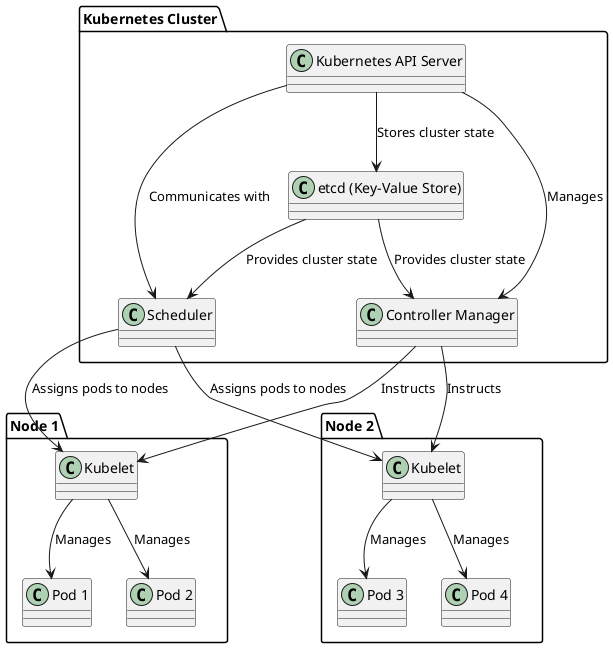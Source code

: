 @startuml
!define RECTANGLE class
!define ARROW -->


package "Kubernetes Cluster" {
    RECTANGLE "Kubernetes API Server" as api_server
    RECTANGLE "Scheduler" as scheduler
    RECTANGLE "Controller Manager" as controller_manager
    RECTANGLE "etcd (Key-Value Store)" as etcd
}

package "Node 1" {
    RECTANGLE "Kubelet" as kubelet_1
    RECTANGLE "Pod 1" as pod_1
    RECTANGLE "Pod 2" as pod_2
}

package "Node 2" {
    RECTANGLE "Kubelet" as kubelet_2
    RECTANGLE "Pod 3" as pod_3
    RECTANGLE "Pod 4" as pod_4
}

api_server ARROW scheduler : Communicates with
api_server ARROW controller_manager : Manages

controller_manager ARROW kubelet_1 : Instructs
controller_manager ARROW kubelet_2 : Instructs

api_server ARROW etcd : Stores cluster state
etcd ARROW controller_manager : Provides cluster state
etcd ARROW scheduler : Provides cluster state

scheduler ARROW kubelet_1 : Assigns pods to nodes
scheduler ARROW kubelet_2 : Assigns pods to nodes

kubelet_1 ARROW pod_1 : Manages
kubelet_1 ARROW pod_2 : Manages
kubelet_2 ARROW pod_3 : Manages
kubelet_2 ARROW pod_4 : Manages
@enduml